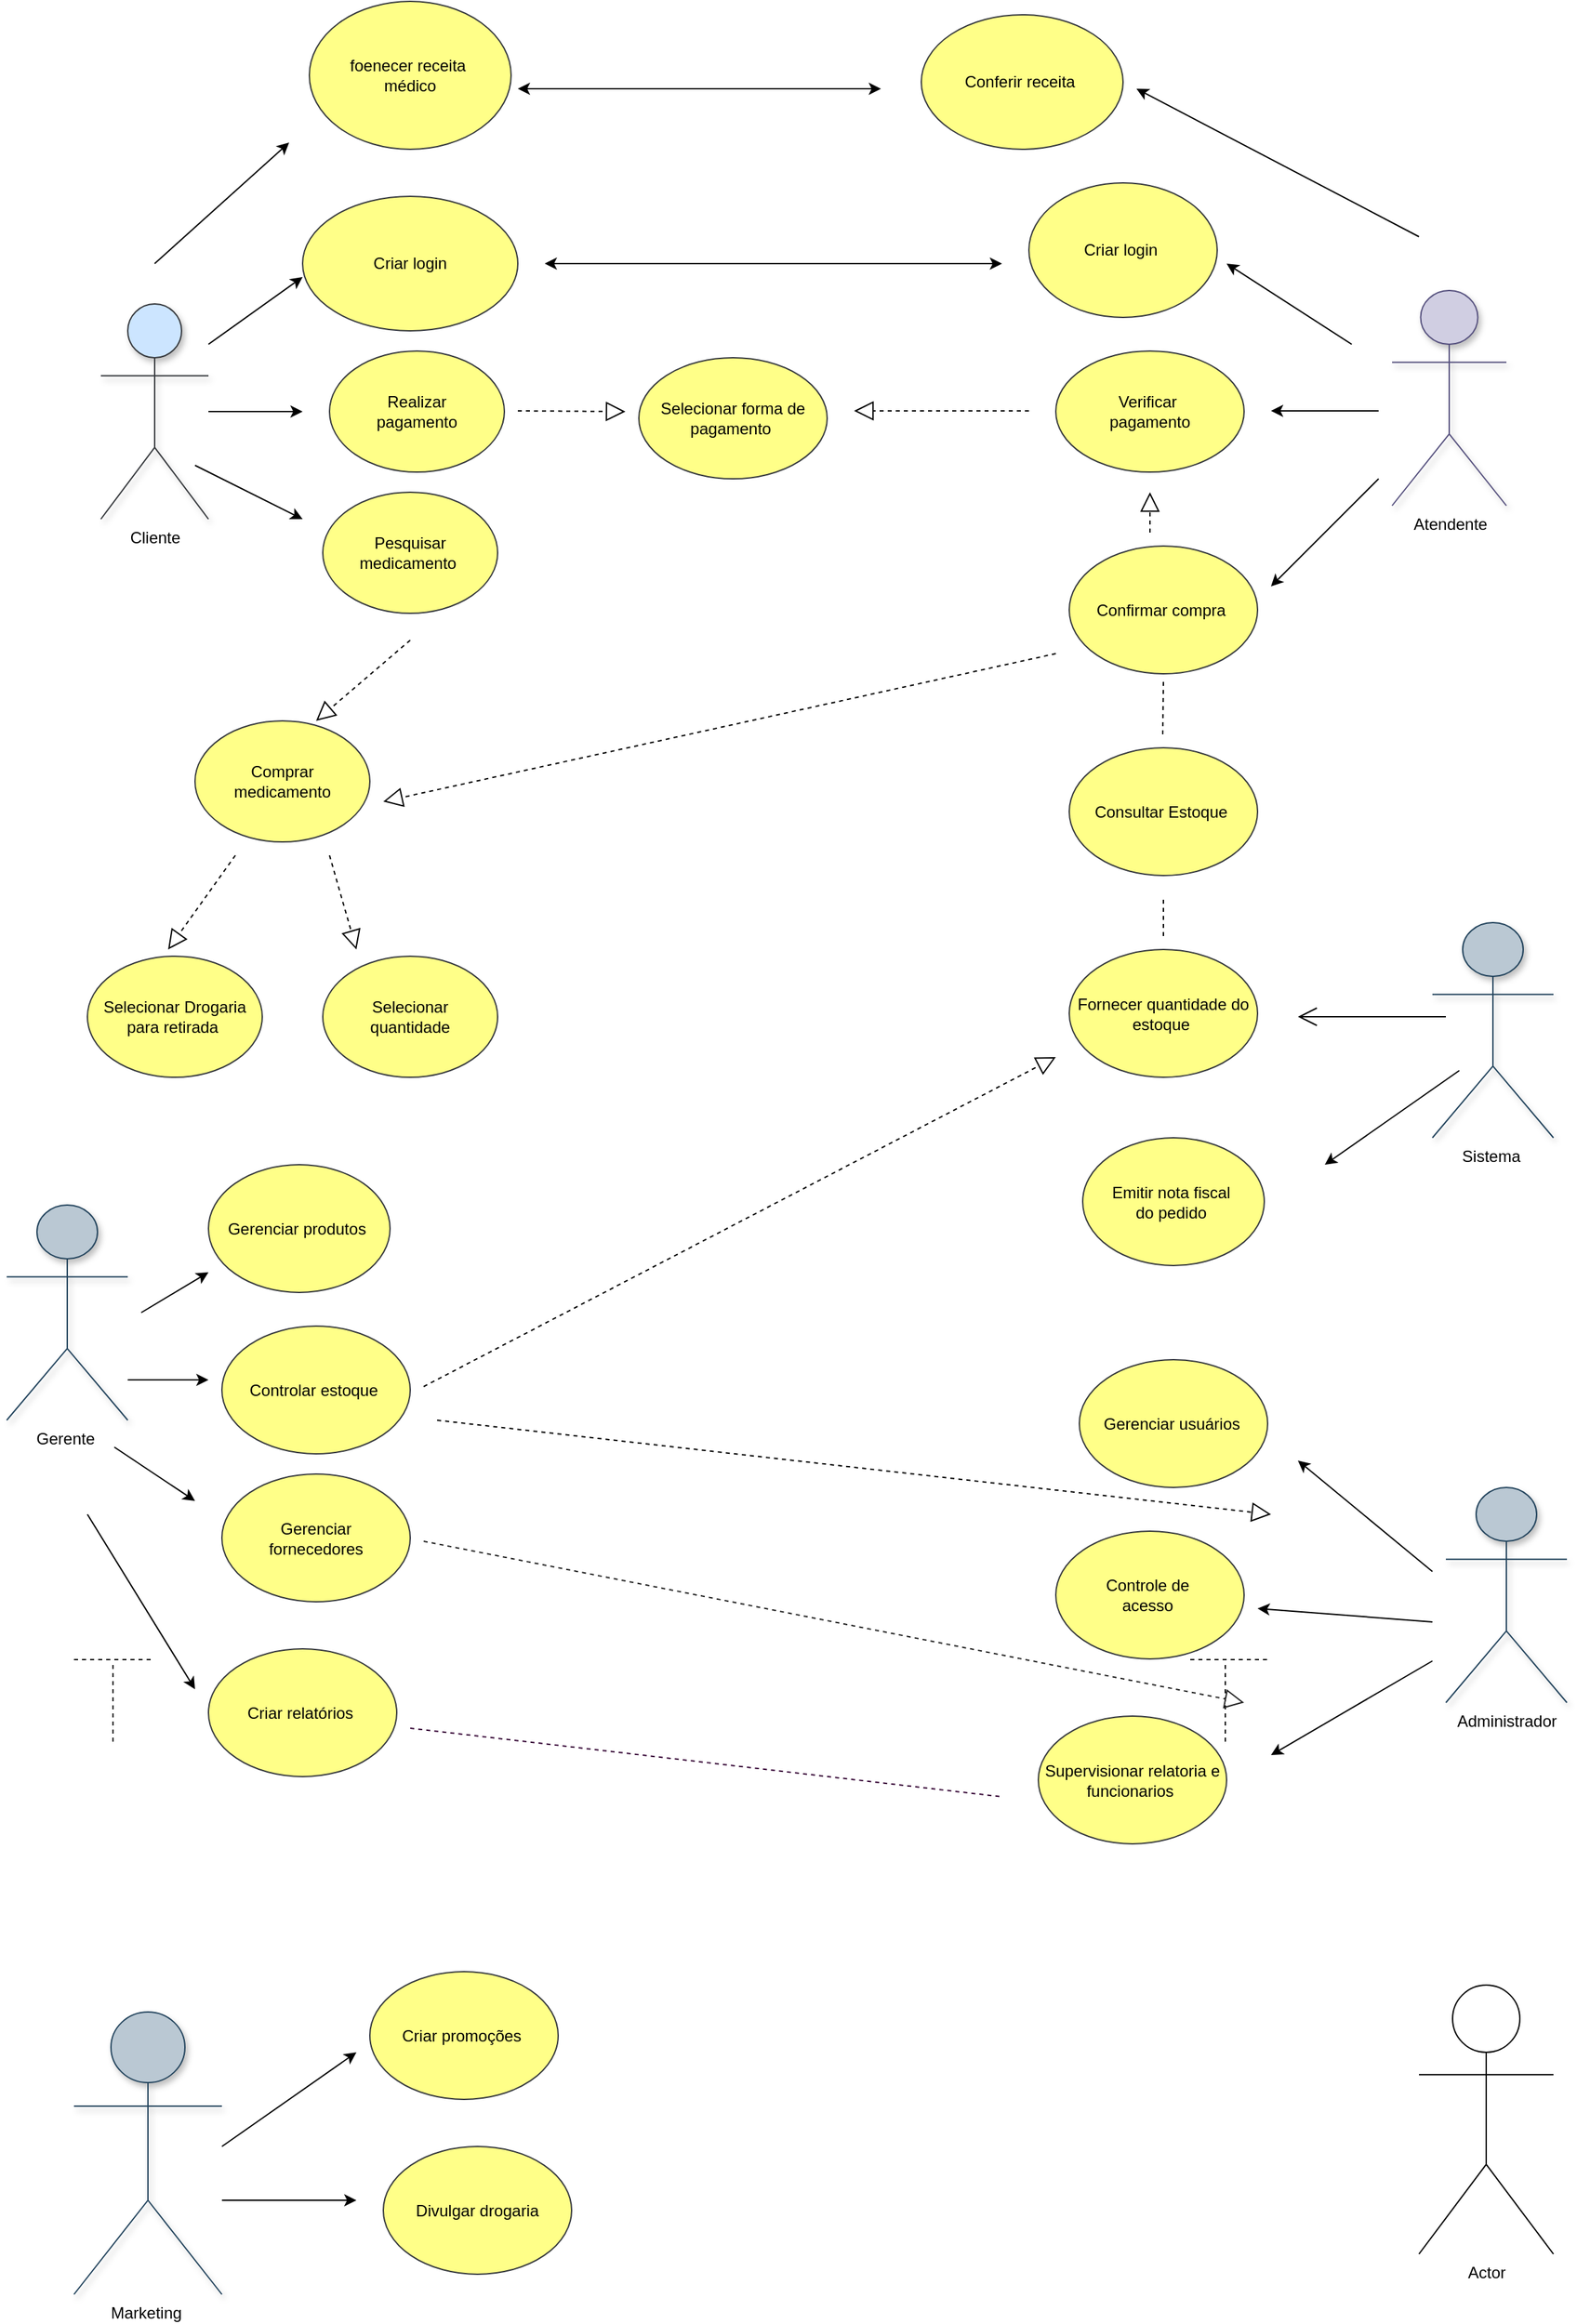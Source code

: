 <mxfile version="26.1.3" pages="2">
  <diagram name="Página-1" id="gC3RrV2aOzcXuzw-rNPh">
    <mxGraphModel dx="2261" dy="1889" grid="1" gridSize="10" guides="1" tooltips="1" connect="1" arrows="1" fold="1" page="1" pageScale="1" pageWidth="827" pageHeight="1169" math="0" shadow="0">
      <root>
        <mxCell id="0" />
        <mxCell id="1" parent="0" />
        <mxCell id="Yk6kG_hu-b-GHQAvHQXt-1" value="" style="endArrow=none;dashed=1;html=1;rounded=0;" parent="1" edge="1">
          <mxGeometry width="50" height="50" relative="1" as="geometry">
            <mxPoint x="-30" y="1168" as="sourcePoint" />
            <mxPoint x="30" y="1168" as="targetPoint" />
          </mxGeometry>
        </mxCell>
        <mxCell id="Yk6kG_hu-b-GHQAvHQXt-3" value="Cliente" style="shape=umlActor;verticalLabelPosition=bottom;verticalAlign=top;html=1;outlineConnect=0;fillColor=#cce5ff;strokeColor=#36393d;shadow=1;" parent="1" vertex="1">
          <mxGeometry x="-10" y="160" width="80" height="160" as="geometry" />
        </mxCell>
        <mxCell id="Yk6kG_hu-b-GHQAvHQXt-4" value="" style="endArrow=none;dashed=1;html=1;rounded=0;" parent="1" edge="1">
          <mxGeometry width="50" height="50" relative="1" as="geometry">
            <mxPoint x="800" y="1168" as="sourcePoint" />
            <mxPoint x="860" y="1168" as="targetPoint" />
          </mxGeometry>
        </mxCell>
        <mxCell id="Yk6kG_hu-b-GHQAvHQXt-7" value="" style="endArrow=classic;html=1;rounded=0;" parent="1" edge="1">
          <mxGeometry width="50" height="50" relative="1" as="geometry">
            <mxPoint x="70" y="190" as="sourcePoint" />
            <mxPoint x="140" y="140" as="targetPoint" />
          </mxGeometry>
        </mxCell>
        <mxCell id="Yk6kG_hu-b-GHQAvHQXt-9" value="" style="endArrow=classic;html=1;rounded=0;" parent="1" edge="1">
          <mxGeometry width="50" height="50" relative="1" as="geometry">
            <mxPoint x="70" y="240" as="sourcePoint" />
            <mxPoint x="140" y="240" as="targetPoint" />
          </mxGeometry>
        </mxCell>
        <mxCell id="Yk6kG_hu-b-GHQAvHQXt-10" value="" style="endArrow=classic;html=1;rounded=0;" parent="1" edge="1">
          <mxGeometry width="50" height="50" relative="1" as="geometry">
            <mxPoint x="60" y="280" as="sourcePoint" />
            <mxPoint x="140" y="320" as="targetPoint" />
          </mxGeometry>
        </mxCell>
        <mxCell id="Yk6kG_hu-b-GHQAvHQXt-12" value="Pesquisar medicamento&amp;nbsp;" style="ellipse;whiteSpace=wrap;html=1;fillColor=#ffff88;strokeColor=#36393d;" parent="1" vertex="1">
          <mxGeometry x="155" y="300" width="130" height="90" as="geometry" />
        </mxCell>
        <mxCell id="Yk6kG_hu-b-GHQAvHQXt-13" value="Criar login" style="ellipse;whiteSpace=wrap;html=1;fillColor=#ffff88;strokeColor=#36393d;" parent="1" vertex="1">
          <mxGeometry x="140" y="80" width="160" height="100" as="geometry" />
        </mxCell>
        <mxCell id="Yk6kG_hu-b-GHQAvHQXt-14" value="Atendente" style="shape=umlActor;verticalLabelPosition=bottom;verticalAlign=top;html=1;outlineConnect=0;fillColor=#d0cee2;strokeColor=#56517e;shadow=1;" parent="1" vertex="1">
          <mxGeometry x="950" y="150" width="85" height="160" as="geometry" />
        </mxCell>
        <mxCell id="Yk6kG_hu-b-GHQAvHQXt-15" value="" style="endArrow=classic;html=1;rounded=0;" parent="1" edge="1">
          <mxGeometry width="50" height="50" relative="1" as="geometry">
            <mxPoint x="940" y="239.5" as="sourcePoint" />
            <mxPoint x="860" y="239.5" as="targetPoint" />
          </mxGeometry>
        </mxCell>
        <mxCell id="Yk6kG_hu-b-GHQAvHQXt-16" value="" style="endArrow=classic;html=1;rounded=0;" parent="1" edge="1">
          <mxGeometry width="50" height="50" relative="1" as="geometry">
            <mxPoint x="920" y="190" as="sourcePoint" />
            <mxPoint x="827" y="130" as="targetPoint" />
          </mxGeometry>
        </mxCell>
        <mxCell id="Yk6kG_hu-b-GHQAvHQXt-18" value="Selecionar&lt;div&gt;&amp;nbsp;quantidade&amp;nbsp;&lt;/div&gt;" style="ellipse;whiteSpace=wrap;html=1;fillColor=#ffff88;strokeColor=#36393d;" parent="1" vertex="1">
          <mxGeometry x="155" y="645" width="130" height="90" as="geometry" />
        </mxCell>
        <mxCell id="Yk6kG_hu-b-GHQAvHQXt-19" value="Comprar&lt;div&gt;&amp;nbsp;medicamento&amp;nbsp;&lt;/div&gt;" style="ellipse;whiteSpace=wrap;html=1;fillColor=#ffff88;strokeColor=#36393d;" parent="1" vertex="1">
          <mxGeometry x="60" y="470" width="130" height="90" as="geometry" />
        </mxCell>
        <mxCell id="Yk6kG_hu-b-GHQAvHQXt-20" value="Selecionar Drogaria para retirada&amp;nbsp;" style="ellipse;whiteSpace=wrap;html=1;fillColor=#ffff88;strokeColor=#36393d;" parent="1" vertex="1">
          <mxGeometry x="-20" y="645" width="130" height="90" as="geometry" />
        </mxCell>
        <mxCell id="Yk6kG_hu-b-GHQAvHQXt-22" value="" style="endArrow=block;dashed=1;endFill=0;endSize=12;html=1;rounded=0;" parent="1" edge="1">
          <mxGeometry width="160" relative="1" as="geometry">
            <mxPoint x="90" y="570" as="sourcePoint" />
            <mxPoint x="40" y="640" as="targetPoint" />
          </mxGeometry>
        </mxCell>
        <mxCell id="Yk6kG_hu-b-GHQAvHQXt-23" value="" style="endArrow=block;dashed=1;endFill=0;endSize=12;html=1;rounded=0;" parent="1" edge="1">
          <mxGeometry width="160" relative="1" as="geometry">
            <mxPoint x="160" y="570" as="sourcePoint" />
            <mxPoint x="180" y="640" as="targetPoint" />
          </mxGeometry>
        </mxCell>
        <mxCell id="Yk6kG_hu-b-GHQAvHQXt-24" value="" style="endArrow=block;dashed=1;endFill=0;endSize=12;html=1;rounded=0;" parent="1" edge="1">
          <mxGeometry width="160" relative="1" as="geometry">
            <mxPoint x="220" y="410" as="sourcePoint" />
            <mxPoint x="150" y="470" as="targetPoint" />
          </mxGeometry>
        </mxCell>
        <mxCell id="Yk6kG_hu-b-GHQAvHQXt-25" value="Realizar&lt;div&gt;&amp;nbsp;pagamento&amp;nbsp;&lt;/div&gt;" style="ellipse;whiteSpace=wrap;html=1;fillColor=#ffff88;strokeColor=#36393d;" parent="1" vertex="1">
          <mxGeometry x="160" y="195" width="130" height="90" as="geometry" />
        </mxCell>
        <mxCell id="Yk6kG_hu-b-GHQAvHQXt-26" value="" style="endArrow=block;dashed=1;endFill=0;endSize=12;html=1;rounded=0;" parent="1" edge="1">
          <mxGeometry width="160" relative="1" as="geometry">
            <mxPoint x="300" y="239.5" as="sourcePoint" />
            <mxPoint x="380" y="240" as="targetPoint" />
          </mxGeometry>
        </mxCell>
        <mxCell id="Yk6kG_hu-b-GHQAvHQXt-27" value="Selecionar forma de pagamento&amp;nbsp;" style="ellipse;whiteSpace=wrap;html=1;fillColor=#ffff88;strokeColor=#36393d;" parent="1" vertex="1">
          <mxGeometry x="390" y="200" width="140" height="90" as="geometry" />
        </mxCell>
        <mxCell id="Yk6kG_hu-b-GHQAvHQXt-28" value="Verificar&amp;nbsp;&lt;div&gt;&amp;nbsp;pagamento&amp;nbsp;&lt;/div&gt;" style="ellipse;whiteSpace=wrap;html=1;fillColor=#ffff88;strokeColor=#36393d;" parent="1" vertex="1">
          <mxGeometry x="700" y="195" width="140" height="90" as="geometry" />
        </mxCell>
        <mxCell id="Yk6kG_hu-b-GHQAvHQXt-30" value="" style="endArrow=block;dashed=1;endFill=0;endSize=12;html=1;rounded=0;" parent="1" edge="1">
          <mxGeometry width="160" relative="1" as="geometry">
            <mxPoint x="680" y="239.5" as="sourcePoint" />
            <mxPoint x="550" y="239.5" as="targetPoint" />
          </mxGeometry>
        </mxCell>
        <mxCell id="Yk6kG_hu-b-GHQAvHQXt-31" value="Criar login&amp;nbsp;" style="ellipse;whiteSpace=wrap;html=1;fillColor=#ffff88;strokeColor=#36393d;" parent="1" vertex="1">
          <mxGeometry x="680" y="70" width="140" height="100" as="geometry" />
        </mxCell>
        <mxCell id="Yk6kG_hu-b-GHQAvHQXt-32" value="" style="endArrow=classic;startArrow=classic;html=1;rounded=0;" parent="1" edge="1">
          <mxGeometry width="50" height="50" relative="1" as="geometry">
            <mxPoint x="320" y="130" as="sourcePoint" />
            <mxPoint x="660" y="130" as="targetPoint" />
          </mxGeometry>
        </mxCell>
        <mxCell id="Yk6kG_hu-b-GHQAvHQXt-33" value="" style="endArrow=classic;html=1;rounded=0;" parent="1" edge="1">
          <mxGeometry width="50" height="50" relative="1" as="geometry">
            <mxPoint x="940" y="290" as="sourcePoint" />
            <mxPoint x="860" y="370" as="targetPoint" />
          </mxGeometry>
        </mxCell>
        <mxCell id="Yk6kG_hu-b-GHQAvHQXt-35" value="Confirmar compra&amp;nbsp;" style="ellipse;whiteSpace=wrap;html=1;fillColor=#ffff88;strokeColor=#36393d;" parent="1" vertex="1">
          <mxGeometry x="710" y="340" width="140" height="95" as="geometry" />
        </mxCell>
        <mxCell id="Yk6kG_hu-b-GHQAvHQXt-36" value="" style="endArrow=block;dashed=1;endFill=0;endSize=12;html=1;rounded=0;" parent="1" edge="1">
          <mxGeometry width="160" relative="1" as="geometry">
            <mxPoint x="770" y="330" as="sourcePoint" />
            <mxPoint x="770" y="300" as="targetPoint" />
          </mxGeometry>
        </mxCell>
        <mxCell id="Yk6kG_hu-b-GHQAvHQXt-37" value="" style="endArrow=block;dashed=1;endFill=0;endSize=12;html=1;rounded=0;" parent="1" edge="1">
          <mxGeometry width="160" relative="1" as="geometry">
            <mxPoint x="700" y="420" as="sourcePoint" />
            <mxPoint x="200" y="530" as="targetPoint" />
          </mxGeometry>
        </mxCell>
        <mxCell id="Yk6kG_hu-b-GHQAvHQXt-38" value="Sistema&amp;nbsp;" style="shape=umlActor;verticalLabelPosition=bottom;verticalAlign=top;html=1;fillColor=#bac8d3;strokeColor=#23445d;shadow=1;" parent="1" vertex="1">
          <mxGeometry x="980" y="620" width="90" height="160" as="geometry" />
        </mxCell>
        <mxCell id="Yk6kG_hu-b-GHQAvHQXt-39" value="" style="endArrow=open;endFill=1;endSize=12;html=1;rounded=0;" parent="1" edge="1">
          <mxGeometry width="160" relative="1" as="geometry">
            <mxPoint x="990" y="690" as="sourcePoint" />
            <mxPoint x="880" y="690" as="targetPoint" />
          </mxGeometry>
        </mxCell>
        <mxCell id="Yk6kG_hu-b-GHQAvHQXt-40" value="Fornecer quantidade do estoque&amp;nbsp;" style="ellipse;whiteSpace=wrap;html=1;fillColor=#ffff88;strokeColor=#36393d;" parent="1" vertex="1">
          <mxGeometry x="710" y="640" width="140" height="95" as="geometry" />
        </mxCell>
        <mxCell id="Yk6kG_hu-b-GHQAvHQXt-41" value="Consultar Estoque&amp;nbsp;" style="ellipse;whiteSpace=wrap;html=1;fillColor=#ffff88;strokeColor=#36393d;" parent="1" vertex="1">
          <mxGeometry x="710" y="490" width="140" height="95" as="geometry" />
        </mxCell>
        <mxCell id="Yk6kG_hu-b-GHQAvHQXt-43" value="" style="endArrow=none;dashed=1;html=1;rounded=0;" parent="1" edge="1">
          <mxGeometry width="50" height="50" relative="1" as="geometry">
            <mxPoint x="779.5" y="480" as="sourcePoint" />
            <mxPoint x="780" y="440" as="targetPoint" />
          </mxGeometry>
        </mxCell>
        <mxCell id="Yk6kG_hu-b-GHQAvHQXt-44" value="" style="endArrow=none;dashed=1;html=1;rounded=0;" parent="1" edge="1">
          <mxGeometry width="50" height="50" relative="1" as="geometry">
            <mxPoint x="780" y="630" as="sourcePoint" />
            <mxPoint x="780" y="600" as="targetPoint" />
          </mxGeometry>
        </mxCell>
        <mxCell id="Yk6kG_hu-b-GHQAvHQXt-45" value="" style="endArrow=classic;html=1;rounded=0;" parent="1" edge="1">
          <mxGeometry width="50" height="50" relative="1" as="geometry">
            <mxPoint x="1000" y="730" as="sourcePoint" />
            <mxPoint x="900" y="800" as="targetPoint" />
          </mxGeometry>
        </mxCell>
        <mxCell id="Yk6kG_hu-b-GHQAvHQXt-46" value="Emitir nota fiscal&amp;nbsp;&lt;div&gt;do pedido&amp;nbsp;&lt;/div&gt;" style="ellipse;whiteSpace=wrap;html=1;fillColor=#ffff88;strokeColor=#36393d;" parent="1" vertex="1">
          <mxGeometry x="720" y="780" width="135" height="95" as="geometry" />
        </mxCell>
        <mxCell id="Yk6kG_hu-b-GHQAvHQXt-48" value="Gerente&amp;nbsp;" style="shape=umlActor;verticalLabelPosition=bottom;verticalAlign=top;html=1;outlineConnect=0;fillColor=#bac8d3;strokeColor=#23445d;shadow=1;" parent="1" vertex="1">
          <mxGeometry x="-80" y="830" width="90" height="160" as="geometry" />
        </mxCell>
        <mxCell id="Yk6kG_hu-b-GHQAvHQXt-49" value="" style="endArrow=classic;html=1;rounded=0;" parent="1" edge="1">
          <mxGeometry width="50" height="50" relative="1" as="geometry">
            <mxPoint x="20" y="910" as="sourcePoint" />
            <mxPoint x="70" y="880" as="targetPoint" />
          </mxGeometry>
        </mxCell>
        <mxCell id="Yk6kG_hu-b-GHQAvHQXt-50" value="Controlar estoque&amp;nbsp;" style="ellipse;whiteSpace=wrap;html=1;fillColor=#ffff88;strokeColor=#36393d;" parent="1" vertex="1">
          <mxGeometry x="80" y="920" width="140" height="95" as="geometry" />
        </mxCell>
        <mxCell id="Yk6kG_hu-b-GHQAvHQXt-51" value="Gerenciar produtos&amp;nbsp;" style="ellipse;whiteSpace=wrap;html=1;fillColor=#ffff88;strokeColor=#36393d;" parent="1" vertex="1">
          <mxGeometry x="70" y="800" width="135" height="95" as="geometry" />
        </mxCell>
        <mxCell id="Yk6kG_hu-b-GHQAvHQXt-52" value="Gerenciar&lt;div&gt;&amp;nbsp;fornecedores&amp;nbsp;&lt;/div&gt;" style="ellipse;whiteSpace=wrap;html=1;fillColor=#ffff88;strokeColor=#36393d;" parent="1" vertex="1">
          <mxGeometry x="80" y="1030" width="140" height="95" as="geometry" />
        </mxCell>
        <mxCell id="Yk6kG_hu-b-GHQAvHQXt-53" value="" style="endArrow=classic;html=1;rounded=0;" parent="1" edge="1">
          <mxGeometry width="50" height="50" relative="1" as="geometry">
            <mxPoint x="10" y="960" as="sourcePoint" />
            <mxPoint x="70" y="960" as="targetPoint" />
          </mxGeometry>
        </mxCell>
        <mxCell id="Yk6kG_hu-b-GHQAvHQXt-54" value="" style="endArrow=block;dashed=1;endFill=0;endSize=12;html=1;rounded=0;" parent="1" edge="1">
          <mxGeometry width="160" relative="1" as="geometry">
            <mxPoint x="230" y="965" as="sourcePoint" />
            <mxPoint x="700" y="720" as="targetPoint" />
          </mxGeometry>
        </mxCell>
        <mxCell id="Yk6kG_hu-b-GHQAvHQXt-55" value="" style="endArrow=classic;html=1;rounded=0;" parent="1" edge="1">
          <mxGeometry width="50" height="50" relative="1" as="geometry">
            <mxPoint y="1010" as="sourcePoint" />
            <mxPoint x="60" y="1050" as="targetPoint" />
          </mxGeometry>
        </mxCell>
        <mxCell id="Yk6kG_hu-b-GHQAvHQXt-57" value="" style="endArrow=none;dashed=1;html=1;rounded=0;" parent="1" edge="1">
          <mxGeometry width="50" height="50" relative="1" as="geometry">
            <mxPoint x="-1" y="1229" as="sourcePoint" />
            <mxPoint x="-1" y="1169" as="targetPoint" />
          </mxGeometry>
        </mxCell>
        <mxCell id="Yk6kG_hu-b-GHQAvHQXt-58" value="" style="endArrow=none;dashed=1;html=1;rounded=0;" parent="1" edge="1">
          <mxGeometry width="50" height="50" relative="1" as="geometry">
            <mxPoint x="826" y="1229" as="sourcePoint" />
            <mxPoint x="826" y="1169" as="targetPoint" />
          </mxGeometry>
        </mxCell>
        <mxCell id="Yk6kG_hu-b-GHQAvHQXt-59" value="" style="endArrow=classic;html=1;rounded=0;" parent="1" edge="1">
          <mxGeometry width="50" height="50" relative="1" as="geometry">
            <mxPoint x="-20" y="1060" as="sourcePoint" />
            <mxPoint x="60" y="1190" as="targetPoint" />
          </mxGeometry>
        </mxCell>
        <mxCell id="Yk6kG_hu-b-GHQAvHQXt-60" value="Criar relatórios&amp;nbsp;" style="ellipse;whiteSpace=wrap;html=1;fillColor=#ffff88;strokeColor=#36393d;" parent="1" vertex="1">
          <mxGeometry x="70" y="1160" width="140" height="95" as="geometry" />
        </mxCell>
        <mxCell id="Yk6kG_hu-b-GHQAvHQXt-61" value="Administrador" style="shape=umlActor;verticalLabelPosition=bottom;verticalAlign=top;html=1;outlineConnect=0;fillColor=#bac8d3;strokeColor=#23445d;shadow=1;" parent="1" vertex="1">
          <mxGeometry x="990" y="1040" width="90" height="160" as="geometry" />
        </mxCell>
        <mxCell id="Yk6kG_hu-b-GHQAvHQXt-62" value="" style="endArrow=classic;html=1;rounded=0;" parent="1" edge="1">
          <mxGeometry width="50" height="50" relative="1" as="geometry">
            <mxPoint x="980" y="1102.5" as="sourcePoint" />
            <mxPoint x="880" y="1020" as="targetPoint" />
          </mxGeometry>
        </mxCell>
        <mxCell id="Yk6kG_hu-b-GHQAvHQXt-63" value="" style="endArrow=classic;html=1;rounded=0;" parent="1" edge="1">
          <mxGeometry width="50" height="50" relative="1" as="geometry">
            <mxPoint x="980" y="1140" as="sourcePoint" />
            <mxPoint x="850" y="1130" as="targetPoint" />
          </mxGeometry>
        </mxCell>
        <mxCell id="Yk6kG_hu-b-GHQAvHQXt-64" value="" style="endArrow=classic;html=1;rounded=0;" parent="1" edge="1">
          <mxGeometry width="50" height="50" relative="1" as="geometry">
            <mxPoint x="980" y="1169" as="sourcePoint" />
            <mxPoint x="860" y="1239" as="targetPoint" />
          </mxGeometry>
        </mxCell>
        <mxCell id="Yk6kG_hu-b-GHQAvHQXt-65" value="Gerenciar usuários&amp;nbsp;" style="ellipse;whiteSpace=wrap;html=1;fillColor=#ffff88;strokeColor=#36393d;" parent="1" vertex="1">
          <mxGeometry x="717.5" y="945" width="140" height="95" as="geometry" />
        </mxCell>
        <mxCell id="Yk6kG_hu-b-GHQAvHQXt-66" value="Controle de&amp;nbsp;&lt;div&gt;acesso&amp;nbsp;&lt;/div&gt;" style="ellipse;whiteSpace=wrap;html=1;fillColor=#ffff88;strokeColor=#36393d;" parent="1" vertex="1">
          <mxGeometry x="700" y="1072.5" width="140" height="95" as="geometry" />
        </mxCell>
        <mxCell id="Yk6kG_hu-b-GHQAvHQXt-68" value="" style="endArrow=block;dashed=1;endFill=0;endSize=12;html=1;rounded=0;" parent="1" edge="1">
          <mxGeometry width="160" relative="1" as="geometry">
            <mxPoint x="240" y="990" as="sourcePoint" />
            <mxPoint x="860" y="1060" as="targetPoint" />
          </mxGeometry>
        </mxCell>
        <mxCell id="Yk6kG_hu-b-GHQAvHQXt-69" value="" style="endArrow=block;dashed=1;endFill=0;endSize=12;html=1;rounded=0;fillColor=#dae8fc;strokeColor=light-dark(#212121, #5c79a3);" parent="1" edge="1">
          <mxGeometry width="160" relative="1" as="geometry">
            <mxPoint x="230" y="1080" as="sourcePoint" />
            <mxPoint x="840" y="1200" as="targetPoint" />
          </mxGeometry>
        </mxCell>
        <mxCell id="Yk6kG_hu-b-GHQAvHQXt-70" value="Supervisionar relatoria e funcionarios&amp;nbsp;" style="ellipse;whiteSpace=wrap;html=1;fillColor=#ffff88;strokeColor=#36393d;" parent="1" vertex="1">
          <mxGeometry x="687" y="1210" width="140" height="95" as="geometry" />
        </mxCell>
        <mxCell id="Yk6kG_hu-b-GHQAvHQXt-71" value="" style="endArrow=none;dashed=1;html=1;rounded=0;fillColor=#dae8fc;strokeColor=#330033;" parent="1" edge="1">
          <mxGeometry width="50" height="50" relative="1" as="geometry">
            <mxPoint x="220" y="1219" as="sourcePoint" />
            <mxPoint x="660" y="1270" as="targetPoint" />
          </mxGeometry>
        </mxCell>
        <mxCell id="Yk6kG_hu-b-GHQAvHQXt-72" value="Marketing&amp;nbsp;" style="shape=umlActor;verticalLabelPosition=bottom;verticalAlign=top;html=1;outlineConnect=0;fillColor=#bac8d3;strokeColor=#23445d;shadow=1;" parent="1" vertex="1">
          <mxGeometry x="-30" y="1430" width="110" height="210" as="geometry" />
        </mxCell>
        <mxCell id="Yk6kG_hu-b-GHQAvHQXt-73" value="" style="endArrow=classic;html=1;rounded=0;" parent="1" edge="1">
          <mxGeometry width="50" height="50" relative="1" as="geometry">
            <mxPoint x="80" y="1530" as="sourcePoint" />
            <mxPoint x="180" y="1460" as="targetPoint" />
          </mxGeometry>
        </mxCell>
        <mxCell id="Yk6kG_hu-b-GHQAvHQXt-75" value="" style="endArrow=classic;html=1;rounded=0;" parent="1" edge="1">
          <mxGeometry width="50" height="50" relative="1" as="geometry">
            <mxPoint x="80" y="1570" as="sourcePoint" />
            <mxPoint x="180" y="1570" as="targetPoint" />
          </mxGeometry>
        </mxCell>
        <mxCell id="Yk6kG_hu-b-GHQAvHQXt-77" value="Criar promoções&amp;nbsp;" style="ellipse;whiteSpace=wrap;html=1;fillColor=#ffff88;strokeColor=#36393d;" parent="1" vertex="1">
          <mxGeometry x="190" y="1400" width="140" height="95" as="geometry" />
        </mxCell>
        <mxCell id="Yk6kG_hu-b-GHQAvHQXt-78" value="Divulgar drogaria" style="ellipse;whiteSpace=wrap;html=1;fillColor=#ffff88;strokeColor=#36393d;" parent="1" vertex="1">
          <mxGeometry x="200" y="1530" width="140" height="95" as="geometry" />
        </mxCell>
        <mxCell id="UxUNweoey9iL_jsWhcZN-1" value="Actor" style="shape=umlActor;verticalLabelPosition=bottom;verticalAlign=top;html=1;outlineConnect=0;" vertex="1" parent="1">
          <mxGeometry x="970" y="1410" width="100" height="200" as="geometry" />
        </mxCell>
        <mxCell id="UxUNweoey9iL_jsWhcZN-2" value="&lt;font style=&quot;vertical-align: inherit;&quot;&gt;&lt;font style=&quot;vertical-align: inherit;&quot;&gt;&lt;font style=&quot;vertical-align: inherit;&quot;&gt;&lt;font style=&quot;vertical-align: inherit;&quot;&gt;&lt;font style=&quot;vertical-align: inherit;&quot;&gt;&lt;font style=&quot;vertical-align: inherit;&quot;&gt;&lt;font style=&quot;vertical-align: inherit;&quot;&gt;&lt;font style=&quot;vertical-align: inherit;&quot;&gt;&lt;font style=&quot;vertical-align: inherit;&quot;&gt;&lt;font style=&quot;vertical-align: inherit;&quot;&gt;&amp;nbsp;foenecer receita&amp;nbsp;&amp;nbsp;&lt;/font&gt;&lt;/font&gt;&lt;/font&gt;&lt;/font&gt;&lt;/font&gt;&lt;/font&gt;&lt;/font&gt;&lt;/font&gt;&lt;/font&gt;&lt;/font&gt;&lt;div&gt;&lt;font style=&quot;vertical-align: inherit;&quot;&gt;&lt;font style=&quot;vertical-align: inherit;&quot;&gt;&lt;font style=&quot;vertical-align: inherit;&quot;&gt;&lt;font style=&quot;vertical-align: inherit;&quot;&gt;&lt;font style=&quot;vertical-align: inherit;&quot;&gt;&lt;font style=&quot;vertical-align: inherit;&quot;&gt;&lt;font style=&quot;vertical-align: inherit;&quot;&gt;&lt;font style=&quot;vertical-align: inherit;&quot;&gt;&amp;nbsp;médico&amp;nbsp;&lt;/font&gt;&lt;/font&gt;&lt;/font&gt;&lt;/font&gt;&lt;/font&gt;&lt;/font&gt;&lt;/font&gt;&lt;/font&gt;&lt;/div&gt;" style="ellipse;whiteSpace=wrap;html=1;fillColor=#ffff88;strokeColor=#36393d;" vertex="1" parent="1">
          <mxGeometry x="145" y="-65" width="150" height="110" as="geometry" />
        </mxCell>
        <mxCell id="UxUNweoey9iL_jsWhcZN-3" value="" style="endArrow=classic;html=1;rounded=0;" edge="1" parent="1">
          <mxGeometry width="50" height="50" relative="1" as="geometry">
            <mxPoint x="30" y="130" as="sourcePoint" />
            <mxPoint x="130" y="40" as="targetPoint" />
          </mxGeometry>
        </mxCell>
        <mxCell id="UxUNweoey9iL_jsWhcZN-5" value="" style="endArrow=classic;html=1;rounded=0;" edge="1" parent="1">
          <mxGeometry width="50" height="50" relative="1" as="geometry">
            <mxPoint x="970" y="110" as="sourcePoint" />
            <mxPoint x="760" as="targetPoint" />
          </mxGeometry>
        </mxCell>
        <mxCell id="UxUNweoey9iL_jsWhcZN-6" value="&lt;font style=&quot;vertical-align: inherit;&quot;&gt;&lt;font style=&quot;vertical-align: inherit;&quot;&gt;Conferir receita&amp;nbsp;&lt;/font&gt;&lt;/font&gt;" style="ellipse;whiteSpace=wrap;html=1;fillColor=#ffff88;strokeColor=#36393d;" vertex="1" parent="1">
          <mxGeometry x="600" y="-55" width="150" height="100" as="geometry" />
        </mxCell>
        <mxCell id="UxUNweoey9iL_jsWhcZN-7" value="" style="endArrow=classic;startArrow=classic;html=1;rounded=0;" edge="1" parent="1">
          <mxGeometry width="50" height="50" relative="1" as="geometry">
            <mxPoint x="300" as="sourcePoint" />
            <mxPoint x="570" as="targetPoint" />
          </mxGeometry>
        </mxCell>
      </root>
    </mxGraphModel>
  </diagram>
  <diagram id="IpYI07IQkzwJ1DwmVJAY" name="Página-2">
    <mxGraphModel dx="2253" dy="1950" grid="1" gridSize="10" guides="1" tooltips="1" connect="1" arrows="1" fold="1" page="1" pageScale="1" pageWidth="827" pageHeight="1169" math="0" shadow="0">
      <root>
        <mxCell id="0" />
        <mxCell id="1" parent="0" />
        <mxCell id="aTbsvSiJhTJ-8lyyJaPl-1" value="" style="endArrow=none;dashed=1;html=1;rounded=0;" edge="1" parent="1">
          <mxGeometry width="50" height="50" relative="1" as="geometry">
            <mxPoint x="-20" y="20" as="sourcePoint" />
            <mxPoint x="20" y="-20" as="targetPoint" />
          </mxGeometry>
        </mxCell>
        <mxCell id="aTbsvSiJhTJ-8lyyJaPl-2" value="" style="endArrow=none;dashed=1;html=1;rounded=0;" edge="1" parent="1">
          <mxGeometry width="50" height="50" relative="1" as="geometry">
            <mxPoint x="810" y="-10" as="sourcePoint" />
            <mxPoint x="860" y="30" as="targetPoint" />
          </mxGeometry>
        </mxCell>
        <mxCell id="aTbsvSiJhTJ-8lyyJaPl-3" value="&lt;p style=&quot;margin:0px;margin-top:4px;text-align:center;&quot;&gt;&lt;i&gt;Estoque&lt;/i&gt;&lt;/p&gt;&lt;hr size=&quot;1&quot; style=&quot;border-style:solid;&quot;&gt;&lt;p style=&quot;margin:0px;margin-left:4px;&quot;&gt;Id : int&amp;nbsp;&lt;/p&gt;&lt;p style=&quot;margin:0px;margin-left:4px;&quot;&gt;Produto: int&lt;/p&gt;&lt;p style=&quot;margin:0px;margin-left:4px;&quot;&gt;quantidade: int&lt;/p&gt;&lt;hr size=&quot;1&quot; style=&quot;border-style:solid;&quot;&gt;&lt;p style=&quot;margin:0px;margin-left:4px;&quot;&gt;&lt;br&gt;&lt;/p&gt;" style="verticalAlign=top;align=left;overflow=fill;html=1;whiteSpace=wrap;" vertex="1" parent="1">
          <mxGeometry x="280" y="40" width="180" height="90" as="geometry" />
        </mxCell>
        <mxCell id="aTbsvSiJhTJ-8lyyJaPl-4" value="" style="endArrow=classic;html=1;rounded=0;" edge="1" parent="1">
          <mxGeometry width="50" height="50" relative="1" as="geometry">
            <mxPoint x="360" y="140" as="sourcePoint" />
            <mxPoint x="360" y="190" as="targetPoint" />
          </mxGeometry>
        </mxCell>
        <mxCell id="aTbsvSiJhTJ-8lyyJaPl-5" value="&lt;p style=&quot;margin:0px;margin-top:4px;text-align:center;&quot;&gt;&lt;i&gt;Produto&amp;nbsp;&lt;/i&gt;&lt;/p&gt;&lt;hr size=&quot;1&quot; style=&quot;border-style:solid;&quot;&gt;&lt;p style=&quot;margin:0px;margin-left:4px;&quot;&gt;nome: string&amp;nbsp;&lt;/p&gt;&lt;p style=&quot;margin:0px;margin-left:4px;&quot;&gt;descricao: string&lt;/p&gt;&lt;p style=&quot;margin:0px;margin-left:4px;&quot;&gt;preco:float&lt;/p&gt;&lt;p style=&quot;margin:0px;margin-left:4px;&quot;&gt;quantidade: int&lt;/p&gt;&lt;p style=&quot;margin:0px;margin-left:4px;&quot;&gt;fornrcedor: string&lt;/p&gt;&lt;hr size=&quot;1&quot; style=&quot;border-style:solid;&quot;&gt;&lt;p style=&quot;margin:0px;margin-left:4px;&quot;&gt;&lt;br&gt;&lt;/p&gt;" style="verticalAlign=top;align=left;overflow=fill;html=1;whiteSpace=wrap;" vertex="1" parent="1">
          <mxGeometry x="260" y="200" width="190" height="120" as="geometry" />
        </mxCell>
        <mxCell id="aTbsvSiJhTJ-8lyyJaPl-6" value="" style="endArrow=classic;html=1;rounded=0;" edge="1" parent="1">
          <mxGeometry width="50" height="50" relative="1" as="geometry">
            <mxPoint x="460" y="260" as="sourcePoint" />
            <mxPoint x="530" y="260" as="targetPoint" />
          </mxGeometry>
        </mxCell>
        <mxCell id="aTbsvSiJhTJ-8lyyJaPl-7" value="" style="endArrow=classic;html=1;rounded=0;" edge="1" parent="1">
          <mxGeometry width="50" height="50" relative="1" as="geometry">
            <mxPoint x="340" y="330" as="sourcePoint" />
            <mxPoint x="340" y="390" as="targetPoint" />
          </mxGeometry>
        </mxCell>
        <mxCell id="aTbsvSiJhTJ-8lyyJaPl-8" value="&lt;p style=&quot;margin:0px;margin-top:4px;text-align:center;&quot;&gt;&lt;b&gt;Fornecedor&amp;nbsp;&lt;/b&gt;&lt;/p&gt;&lt;hr size=&quot;1&quot; style=&quot;border-style:solid;&quot;&gt;&lt;p style=&quot;margin:0px;margin-left:4px;&quot;&gt;id: int&lt;/p&gt;&lt;p style=&quot;margin:0px;margin-left:4px;&quot;&gt;nome: string&lt;/p&gt;&lt;p style=&quot;margin:0px;margin-left:4px;&quot;&gt;contato:string&lt;/p&gt;&lt;p style=&quot;margin:0px;margin-left:4px;&quot;&gt;cpf: int&lt;/p&gt;&lt;hr size=&quot;1&quot; style=&quot;border-style:solid;&quot;&gt;&lt;p style=&quot;margin:0px;margin-left:4px;&quot;&gt;&lt;br&gt;&lt;/p&gt;" style="verticalAlign=top;align=left;overflow=fill;html=1;whiteSpace=wrap;" vertex="1" parent="1">
          <mxGeometry x="540" y="215" width="160" height="90" as="geometry" />
        </mxCell>
        <mxCell id="aTbsvSiJhTJ-8lyyJaPl-10" value="" style="html=1;whiteSpace=wrap;" vertex="1" parent="1">
          <mxGeometry x="540" y="305" width="160" height="20" as="geometry" />
        </mxCell>
        <mxCell id="aTbsvSiJhTJ-8lyyJaPl-12" value="&lt;p style=&quot;margin:0px;margin-top:4px;text-align:center;&quot;&gt;&lt;b&gt;Venda&amp;nbsp;&lt;/b&gt;&lt;/p&gt;&lt;hr size=&quot;1&quot; style=&quot;border-style:solid;&quot;&gt;&lt;p style=&quot;margin:0px;margin-left:4px;&quot;&gt;id: int&lt;/p&gt;&lt;p style=&quot;margin:0px;margin-left:4px;&quot;&gt;data: date&lt;/p&gt;&lt;p style=&quot;margin:0px;margin-left:4px;&quot;&gt;valortotal: int&lt;/p&gt;&lt;p style=&quot;margin:0px;margin-left:4px;&quot;&gt;cliente: string&lt;/p&gt;&lt;p style=&quot;margin:0px;margin-left:4px;&quot;&gt;produto: string&lt;/p&gt;&lt;p style=&quot;margin:0px;margin-left:4px;&quot;&gt;pagamento: int&lt;/p&gt;&lt;p style=&quot;margin:0px;margin-left:4px;&quot;&gt;receitamedica: string&lt;/p&gt;&lt;hr size=&quot;1&quot; style=&quot;border-style:solid;&quot;&gt;&lt;p style=&quot;margin:0px;margin-left:4px;&quot;&gt;&lt;br&gt;&lt;/p&gt;" style="verticalAlign=top;align=left;overflow=fill;html=1;whiteSpace=wrap;" vertex="1" parent="1">
          <mxGeometry x="250" y="400" width="200" height="150" as="geometry" />
        </mxCell>
        <mxCell id="aTbsvSiJhTJ-8lyyJaPl-13" value="" style="endArrow=classic;html=1;rounded=0;" edge="1" parent="1">
          <mxGeometry width="50" height="50" relative="1" as="geometry">
            <mxPoint x="347" y="554.5" as="sourcePoint" />
            <mxPoint x="347" y="614.5" as="targetPoint" />
          </mxGeometry>
        </mxCell>
        <mxCell id="aTbsvSiJhTJ-8lyyJaPl-14" value="&lt;p style=&quot;margin:0px;margin-top:4px;text-align:center;&quot;&gt;&lt;b&gt;Pagamento&lt;/b&gt;&lt;/p&gt;&lt;hr size=&quot;1&quot; style=&quot;border-style:solid;&quot;&gt;&lt;p style=&quot;margin:0px;margin-left:4px;&quot;&gt;id: int&lt;/p&gt;&lt;p style=&quot;margin:0px;margin-left:4px;&quot;&gt;valor: int&lt;/p&gt;&lt;p style=&quot;margin:0px;margin-left:4px;&quot;&gt;formadepagamento: string&amp;nbsp;&lt;/p&gt;&lt;p style=&quot;margin:0px;margin-left:4px;&quot;&gt;comprovante: string&lt;/p&gt;" style="verticalAlign=top;align=left;overflow=fill;html=1;whiteSpace=wrap;" vertex="1" parent="1">
          <mxGeometry x="250" y="620" width="195" height="110" as="geometry" />
        </mxCell>
        <mxCell id="aTbsvSiJhTJ-8lyyJaPl-15" value="" style="html=1;whiteSpace=wrap;" vertex="1" parent="1">
          <mxGeometry x="250" y="730" width="195" height="20" as="geometry" />
        </mxCell>
        <mxCell id="aTbsvSiJhTJ-8lyyJaPl-18" value="" style="endArrow=classic;html=1;rounded=0;" edge="1" parent="1">
          <mxGeometry width="50" height="50" relative="1" as="geometry">
            <mxPoint x="240" y="470" as="sourcePoint" />
            <mxPoint x="190" y="470" as="targetPoint" />
          </mxGeometry>
        </mxCell>
        <mxCell id="aTbsvSiJhTJ-8lyyJaPl-19" value="&lt;p style=&quot;margin:0px;margin-top:4px;text-align:center;&quot;&gt;&lt;b&gt;Cliente&lt;/b&gt;&lt;/p&gt;&lt;hr size=&quot;1&quot; style=&quot;border-style:solid;&quot;&gt;&lt;p style=&quot;margin:0px;margin-left:4px;&quot;&gt;id: int&lt;/p&gt;&lt;p style=&quot;margin:0px;margin-left:4px;&quot;&gt;nome: string&lt;/p&gt;&lt;p style=&quot;margin:0px;margin-left:4px;&quot;&gt;endereco: string&lt;/p&gt;&lt;p style=&quot;margin:0px;margin-left:4px;&quot;&gt;cpf: int&amp;nbsp;&lt;/p&gt;&lt;p style=&quot;margin:0px;margin-left:4px;&quot;&gt;pagamento: int&lt;/p&gt;&lt;p style=&quot;margin:0px;margin-left:4px;&quot;&gt;receitamedica : string&lt;/p&gt;&lt;hr size=&quot;1&quot; style=&quot;border-style:solid;&quot;&gt;&lt;p style=&quot;margin:0px;margin-left:4px;&quot;&gt;&lt;br&gt;&lt;/p&gt;" style="verticalAlign=top;align=left;overflow=fill;html=1;whiteSpace=wrap;" vertex="1" parent="1">
          <mxGeometry x="-20" y="420" width="180" height="140" as="geometry" />
        </mxCell>
        <mxCell id="aTbsvSiJhTJ-8lyyJaPl-20" value="" style="endArrow=classic;html=1;rounded=0;" edge="1" parent="1">
          <mxGeometry width="50" height="50" relative="1" as="geometry">
            <mxPoint x="-40" y="500" as="sourcePoint" />
            <mxPoint x="-90" y="500" as="targetPoint" />
          </mxGeometry>
        </mxCell>
        <mxCell id="aTbsvSiJhTJ-8lyyJaPl-21" value="&lt;p style=&quot;margin:0px;margin-top:4px;text-align:center;&quot;&gt;&lt;b&gt;Usuario&lt;/b&gt;&lt;/p&gt;&lt;hr size=&quot;1&quot; style=&quot;border-style:solid;&quot;&gt;&lt;p style=&quot;margin:0px;margin-left:4px;&quot;&gt;id: int&lt;/p&gt;&lt;p style=&quot;margin:0px;margin-left:4px;&quot;&gt;nome: string&lt;/p&gt;&lt;p style=&quot;margin:0px;margin-left:4px;&quot;&gt;cpf: int&lt;/p&gt;&lt;p style=&quot;margin:0px;margin-left:4px;&quot;&gt;senha: string&amp;nbsp;&lt;/p&gt;&lt;hr size=&quot;1&quot; style=&quot;border-style:solid;&quot;&gt;&lt;p style=&quot;margin:0px;margin-left:4px;&quot;&gt;&lt;br&gt;&lt;/p&gt;" style="verticalAlign=top;align=left;overflow=fill;html=1;whiteSpace=wrap;" vertex="1" parent="1">
          <mxGeometry x="-300" y="420" width="190" height="120" as="geometry" />
        </mxCell>
        <mxCell id="aTbsvSiJhTJ-8lyyJaPl-22" value="&lt;p style=&quot;margin:0px;margin-top:4px;text-align:center;&quot;&gt;&lt;b&gt;Gerente&amp;nbsp;&lt;/b&gt;&lt;/p&gt;&lt;hr size=&quot;1&quot; style=&quot;border-style:solid;&quot;&gt;&lt;p style=&quot;margin:0px;margin-left:4px;&quot;&gt;&lt;br&gt;&lt;/p&gt;&lt;hr size=&quot;1&quot; style=&quot;border-style:solid;&quot;&gt;&lt;p style=&quot;margin:0px;margin-left:4px;&quot;&gt;&lt;br&gt;&lt;/p&gt;" style="verticalAlign=top;align=left;overflow=fill;html=1;whiteSpace=wrap;" vertex="1" parent="1">
          <mxGeometry x="-430" y="710" width="140" height="70" as="geometry" />
        </mxCell>
        <mxCell id="aTbsvSiJhTJ-8lyyJaPl-24" value="&lt;p style=&quot;margin:0px;margin-top:4px;text-align:center;&quot;&gt;&lt;b&gt;Atender&amp;nbsp;&lt;/b&gt;&lt;/p&gt;&lt;hr size=&quot;1&quot; style=&quot;border-style:solid;&quot;&gt;&lt;p style=&quot;margin:0px;margin-left:4px;&quot;&gt;&lt;br&gt;&lt;/p&gt;&lt;hr size=&quot;1&quot; style=&quot;border-style:solid;&quot;&gt;&lt;p style=&quot;margin:0px;margin-left:4px;&quot;&gt;&lt;br&gt;&lt;/p&gt;" style="verticalAlign=top;align=left;overflow=fill;html=1;whiteSpace=wrap;" vertex="1" parent="1">
          <mxGeometry x="-50" y="710" width="150" height="80" as="geometry" />
        </mxCell>
        <mxCell id="aTbsvSiJhTJ-8lyyJaPl-25" value="" style="endArrow=classic;html=1;rounded=0;" edge="1" parent="1">
          <mxGeometry width="50" height="50" relative="1" as="geometry">
            <mxPoint x="-370" y="700" as="sourcePoint" />
            <mxPoint x="-260" y="560" as="targetPoint" />
          </mxGeometry>
        </mxCell>
        <mxCell id="aTbsvSiJhTJ-8lyyJaPl-26" value="" style="endArrow=classic;html=1;rounded=0;" edge="1" parent="1">
          <mxGeometry width="50" height="50" relative="1" as="geometry">
            <mxPoint x="-160" y="700" as="sourcePoint" />
            <mxPoint x="-160" y="570" as="targetPoint" />
          </mxGeometry>
        </mxCell>
        <mxCell id="aTbsvSiJhTJ-8lyyJaPl-27" value="" style="endArrow=classic;html=1;rounded=0;" edge="1" parent="1">
          <mxGeometry width="50" height="50" relative="1" as="geometry">
            <mxPoint x="-10" y="700" as="sourcePoint" />
            <mxPoint x="-120" y="560" as="targetPoint" />
          </mxGeometry>
        </mxCell>
        <mxCell id="aTbsvSiJhTJ-8lyyJaPl-28" value="&lt;p style=&quot;margin:0px;margin-top:4px;text-align:center;&quot;&gt;&lt;b&gt;Administrador&amp;nbsp;&lt;/b&gt;&lt;/p&gt;&lt;hr size=&quot;1&quot; style=&quot;border-style:solid;&quot;&gt;&lt;p style=&quot;margin:0px;margin-left:4px;&quot;&gt;&lt;br&gt;&lt;/p&gt;&lt;hr size=&quot;1&quot; style=&quot;border-style:solid;&quot;&gt;&lt;p style=&quot;margin:0px;margin-left:4px;&quot;&gt;&lt;br&gt;&lt;/p&gt;" style="verticalAlign=top;align=left;overflow=fill;html=1;whiteSpace=wrap;" vertex="1" parent="1">
          <mxGeometry x="-240" y="710" width="160" height="85" as="geometry" />
        </mxCell>
        <mxCell id="aTbsvSiJhTJ-8lyyJaPl-33" value="&lt;p style=&quot;margin:0px;margin-top:4px;text-align:center;&quot;&gt;&lt;b&gt;Relatorio&lt;/b&gt;&lt;/p&gt;&lt;hr size=&quot;1&quot; style=&quot;border-style:solid;&quot;&gt;&lt;p style=&quot;margin:0px;margin-left:4px;&quot;&gt;id: int&amp;nbsp;&lt;/p&gt;&lt;p style=&quot;margin:0px;margin-left:4px;&quot;&gt;tipo: string&amp;nbsp;&lt;/p&gt;&lt;p style=&quot;margin:0px;margin-left:4px;&quot;&gt;data: date&lt;/p&gt;&lt;p style=&quot;margin:0px;margin-left:4px;&quot;&gt;conteudo: string&lt;/p&gt;&lt;hr size=&quot;1&quot; style=&quot;border-style:solid;&quot;&gt;&lt;p style=&quot;margin:0px;margin-left:4px;&quot;&gt;&lt;br&gt;&lt;/p&gt;" style="verticalAlign=top;align=left;overflow=fill;html=1;whiteSpace=wrap;" vertex="1" parent="1">
          <mxGeometry x="20" y="40" width="180" height="120" as="geometry" />
        </mxCell>
        <mxCell id="aTbsvSiJhTJ-8lyyJaPl-34" value="&lt;p style=&quot;margin:0px;margin-top:4px;text-align:center;&quot;&gt;&lt;/p&gt;&lt;p style=&quot;margin:0px;margin-left:4px;&quot;&gt;&lt;b&gt;&amp;nbsp; &amp;nbsp; &amp;nbsp; &amp;nbsp; &amp;nbsp; &amp;nbsp; &amp;nbsp; Sistema&amp;nbsp;&lt;/b&gt;&lt;/p&gt;&lt;hr size=&quot;1&quot; style=&quot;border-style:solid;&quot;&gt;&lt;p style=&quot;margin:0px;margin-left:4px;&quot;&gt;login (usuario; string, senha:string)&lt;/p&gt;&lt;p style=&quot;margin:0px;margin-left:4px;&quot;&gt;Gerarrelatorio: string&lt;/p&gt;" style="verticalAlign=top;align=left;overflow=fill;html=1;whiteSpace=wrap;" vertex="1" parent="1">
          <mxGeometry x="-210" y="190" width="180" height="80" as="geometry" />
        </mxCell>
        <mxCell id="aTbsvSiJhTJ-8lyyJaPl-35" value="" style="html=1;whiteSpace=wrap;" vertex="1" parent="1">
          <mxGeometry x="-210" y="270" width="180" height="30" as="geometry" />
        </mxCell>
        <mxCell id="aTbsvSiJhTJ-8lyyJaPl-36" value="&lt;p style=&quot;margin:0px;margin-top:4px;text-align:center;&quot;&gt;&lt;b&gt;Medico&lt;/b&gt;&lt;/p&gt;&lt;hr size=&quot;1&quot; style=&quot;border-style:solid;&quot;&gt;&lt;p style=&quot;margin:0px;margin-left:4px;&quot;&gt;&lt;br&gt;&lt;/p&gt;&lt;hr size=&quot;1&quot; style=&quot;border-style:solid;&quot;&gt;&lt;p style=&quot;margin:0px;margin-left:4px;&quot;&gt;&lt;br&gt;&lt;/p&gt;" style="verticalAlign=top;align=left;overflow=fill;html=1;whiteSpace=wrap;" vertex="1" parent="1">
          <mxGeometry x="-600" y="590" width="160" height="85" as="geometry" />
        </mxCell>
        <mxCell id="aTbsvSiJhTJ-8lyyJaPl-37" value="" style="endArrow=classic;html=1;rounded=0;" edge="1" parent="1">
          <mxGeometry width="50" height="50" relative="1" as="geometry">
            <mxPoint x="-430" y="610" as="sourcePoint" />
            <mxPoint x="-310" y="530" as="targetPoint" />
          </mxGeometry>
        </mxCell>
      </root>
    </mxGraphModel>
  </diagram>
</mxfile>
